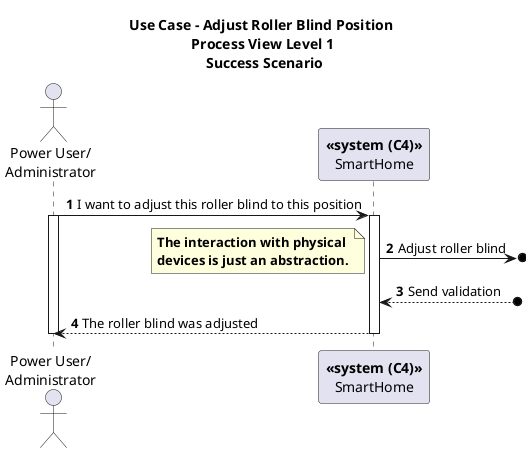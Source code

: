 @startuml

title Use Case - Adjust Roller Blind Position \nProcess View Level 1\n Success Scenario
autonumber

actor "Power User/\nAdministrator" as A
participant "**<<system (C4)>>**\nSmartHome" as SH


A -> SH : I want to adjust this roller blind to this position
activate A
activate SH
SH ->o] : Adjust roller blind
note right: **The interaction with physical **\n**devices is just an abstraction.**

SH <--o]: Send validation
SH --> A : The roller blind was adjusted
deactivate SH
deactivate A

@enduml